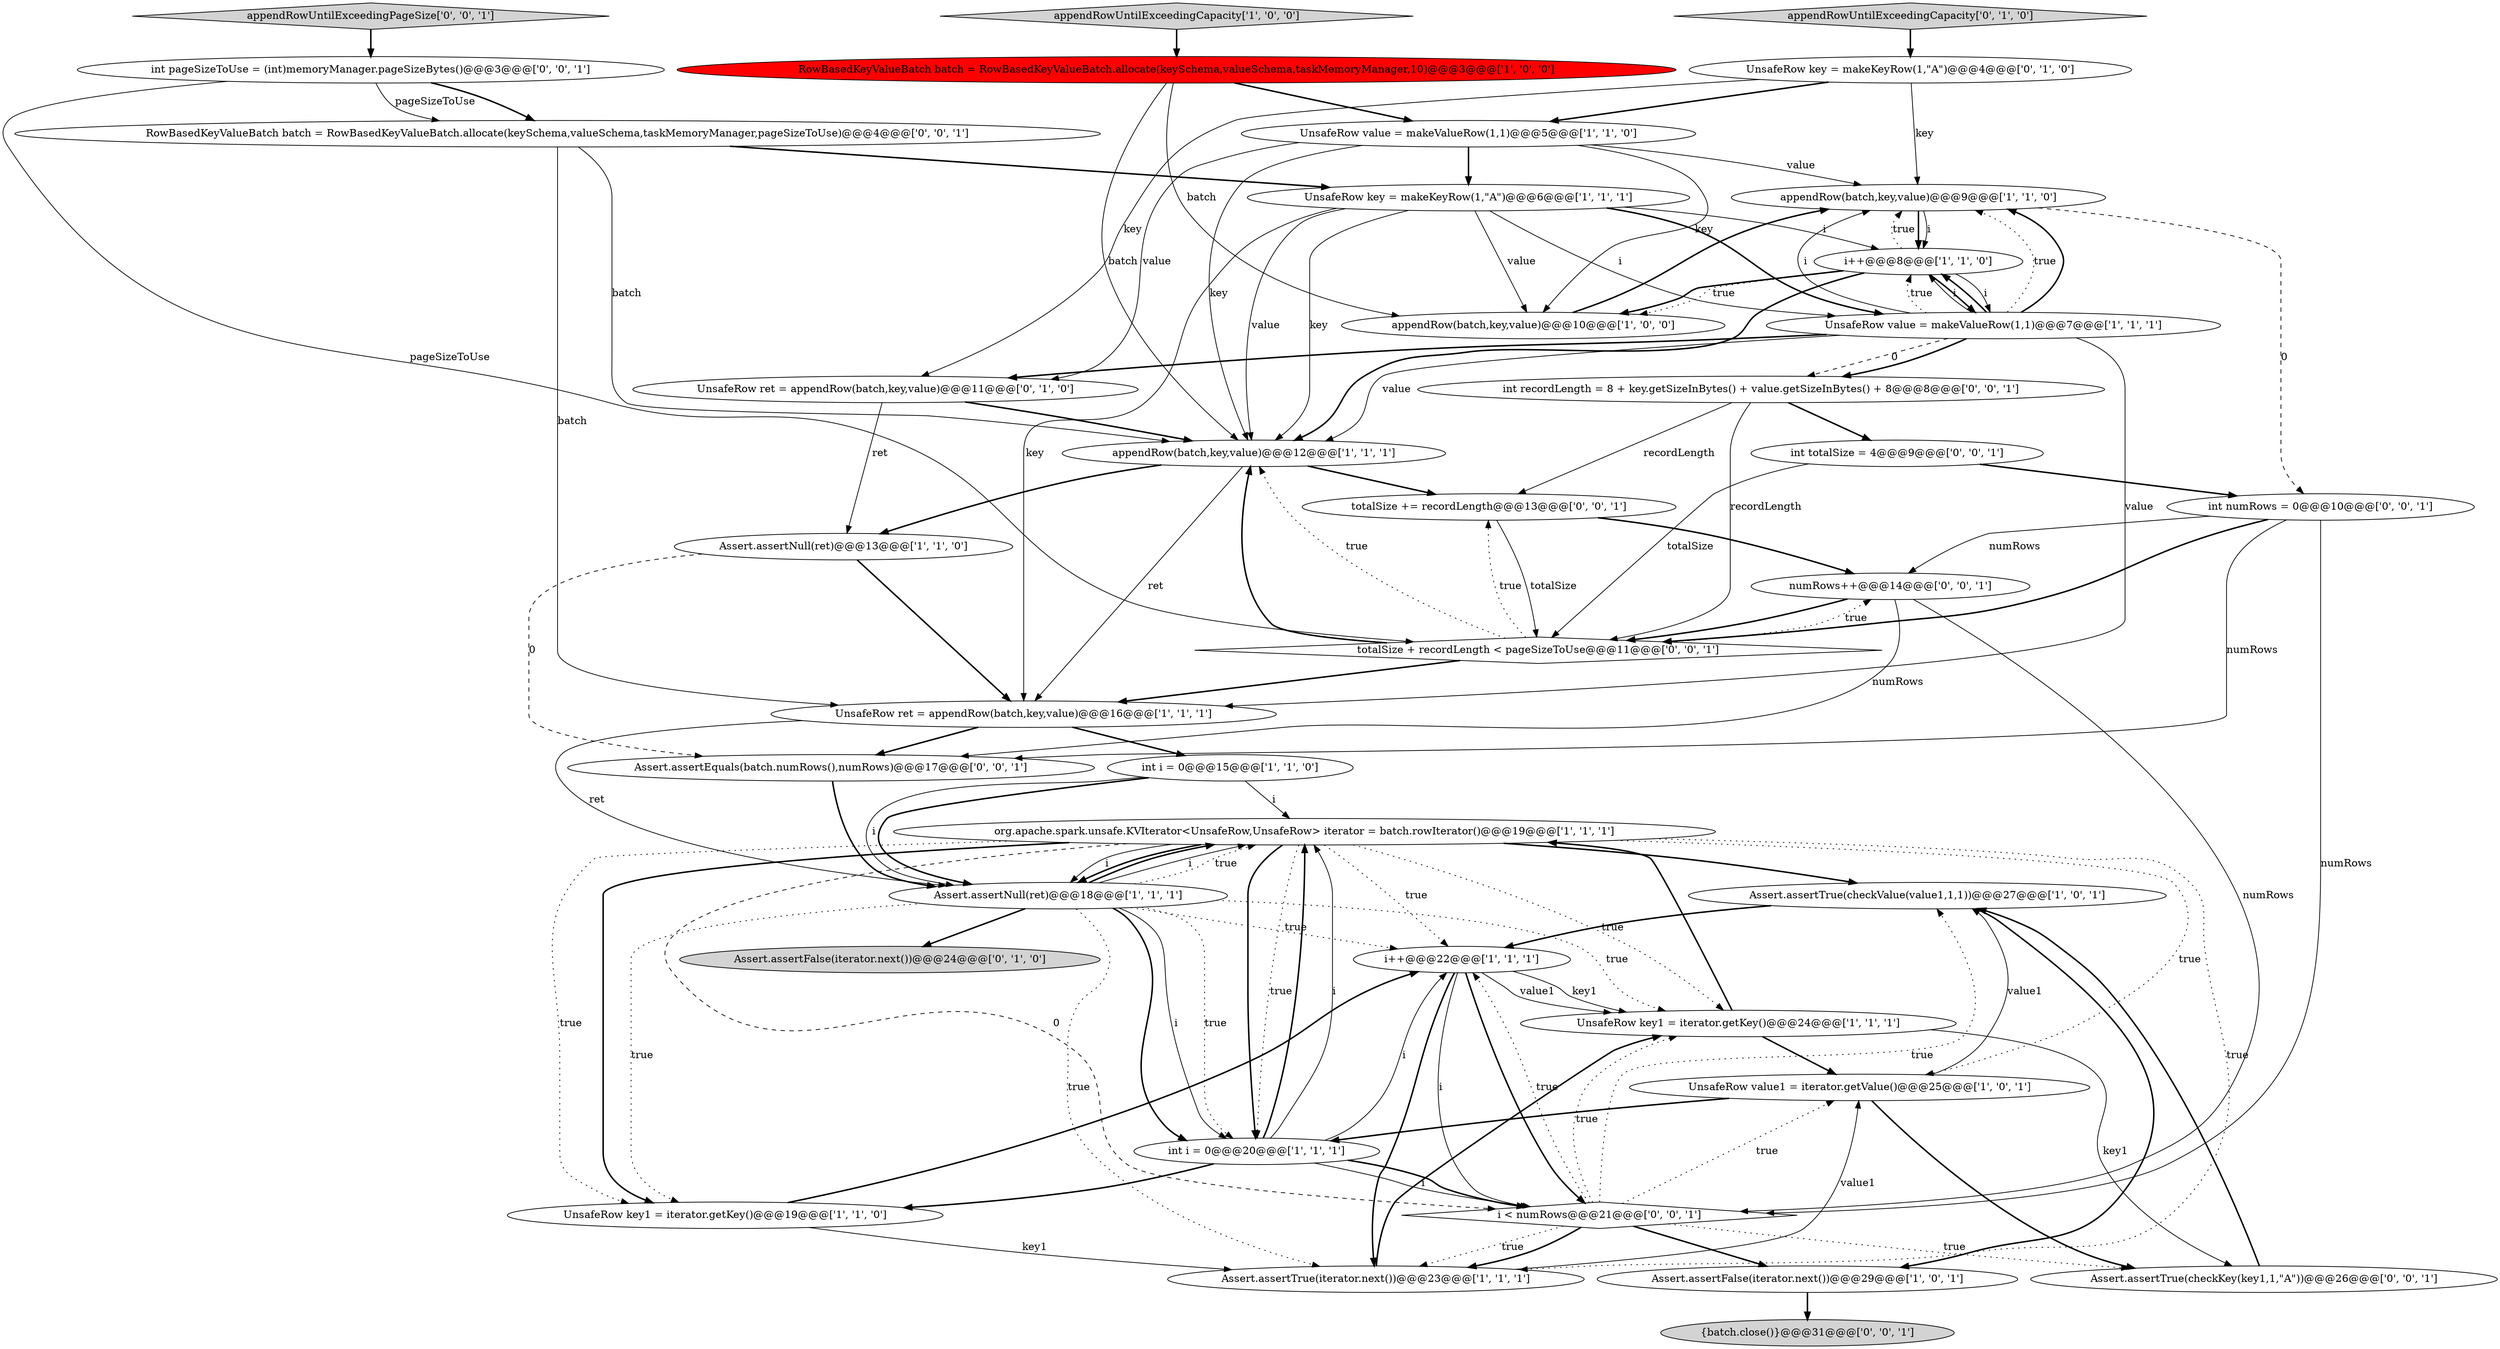 digraph {
15 [style = filled, label = "UnsafeRow value = makeValueRow(1,1)@@@5@@@['1', '1', '0']", fillcolor = white, shape = ellipse image = "AAA0AAABBB1BBB"];
17 [style = filled, label = "Assert.assertTrue(checkValue(value1,1,1))@@@27@@@['1', '0', '1']", fillcolor = white, shape = ellipse image = "AAA0AAABBB1BBB"];
0 [style = filled, label = "appendRow(batch,key,value)@@@9@@@['1', '1', '0']", fillcolor = white, shape = ellipse image = "AAA0AAABBB1BBB"];
30 [style = filled, label = "numRows++@@@14@@@['0', '0', '1']", fillcolor = white, shape = ellipse image = "AAA0AAABBB3BBB"];
20 [style = filled, label = "UnsafeRow key1 = iterator.getKey()@@@24@@@['1', '1', '1']", fillcolor = white, shape = ellipse image = "AAA0AAABBB1BBB"];
11 [style = filled, label = "RowBasedKeyValueBatch batch = RowBasedKeyValueBatch.allocate(keySchema,valueSchema,taskMemoryManager,10)@@@3@@@['1', '0', '0']", fillcolor = red, shape = ellipse image = "AAA1AAABBB1BBB"];
34 [style = filled, label = "int pageSizeToUse = (int)memoryManager.pageSizeBytes()@@@3@@@['0', '0', '1']", fillcolor = white, shape = ellipse image = "AAA0AAABBB3BBB"];
7 [style = filled, label = "UnsafeRow key = makeKeyRow(1,\"A\")@@@6@@@['1', '1', '1']", fillcolor = white, shape = ellipse image = "AAA0AAABBB1BBB"];
8 [style = filled, label = "i++@@@8@@@['1', '1', '0']", fillcolor = white, shape = ellipse image = "AAA0AAABBB1BBB"];
26 [style = filled, label = "totalSize + recordLength < pageSizeToUse@@@11@@@['0', '0', '1']", fillcolor = white, shape = diamond image = "AAA0AAABBB3BBB"];
6 [style = filled, label = "int i = 0@@@15@@@['1', '1', '0']", fillcolor = white, shape = ellipse image = "AAA0AAABBB1BBB"];
19 [style = filled, label = "i++@@@22@@@['1', '1', '1']", fillcolor = white, shape = ellipse image = "AAA0AAABBB1BBB"];
10 [style = filled, label = "UnsafeRow ret = appendRow(batch,key,value)@@@16@@@['1', '1', '1']", fillcolor = white, shape = ellipse image = "AAA0AAABBB1BBB"];
21 [style = filled, label = "appendRow(batch,key,value)@@@12@@@['1', '1', '1']", fillcolor = white, shape = ellipse image = "AAA0AAABBB1BBB"];
31 [style = filled, label = "Assert.assertTrue(checkKey(key1,1,\"A\"))@@@26@@@['0', '0', '1']", fillcolor = white, shape = ellipse image = "AAA0AAABBB3BBB"];
33 [style = filled, label = "int numRows = 0@@@10@@@['0', '0', '1']", fillcolor = white, shape = ellipse image = "AAA0AAABBB3BBB"];
3 [style = filled, label = "UnsafeRow key1 = iterator.getKey()@@@19@@@['1', '1', '0']", fillcolor = white, shape = ellipse image = "AAA0AAABBB1BBB"];
22 [style = filled, label = "UnsafeRow key = makeKeyRow(1,\"A\")@@@4@@@['0', '1', '0']", fillcolor = white, shape = ellipse image = "AAA0AAABBB2BBB"];
1 [style = filled, label = "org.apache.spark.unsafe.KVIterator<UnsafeRow,UnsafeRow> iterator = batch.rowIterator()@@@19@@@['1', '1', '1']", fillcolor = white, shape = ellipse image = "AAA0AAABBB1BBB"];
38 [style = filled, label = "int recordLength = 8 + key.getSizeInBytes() + value.getSizeInBytes() + 8@@@8@@@['0', '0', '1']", fillcolor = white, shape = ellipse image = "AAA0AAABBB3BBB"];
29 [style = filled, label = "Assert.assertEquals(batch.numRows(),numRows)@@@17@@@['0', '0', '1']", fillcolor = white, shape = ellipse image = "AAA0AAABBB3BBB"];
23 [style = filled, label = "UnsafeRow ret = appendRow(batch,key,value)@@@11@@@['0', '1', '0']", fillcolor = white, shape = ellipse image = "AAA0AAABBB2BBB"];
32 [style = filled, label = "RowBasedKeyValueBatch batch = RowBasedKeyValueBatch.allocate(keySchema,valueSchema,taskMemoryManager,pageSizeToUse)@@@4@@@['0', '0', '1']", fillcolor = white, shape = ellipse image = "AAA0AAABBB3BBB"];
16 [style = filled, label = "appendRow(batch,key,value)@@@10@@@['1', '0', '0']", fillcolor = white, shape = ellipse image = "AAA0AAABBB1BBB"];
27 [style = filled, label = "{batch.close()}@@@31@@@['0', '0', '1']", fillcolor = lightgray, shape = ellipse image = "AAA0AAABBB3BBB"];
37 [style = filled, label = "i < numRows@@@21@@@['0', '0', '1']", fillcolor = white, shape = diamond image = "AAA0AAABBB3BBB"];
5 [style = filled, label = "appendRowUntilExceedingCapacity['1', '0', '0']", fillcolor = lightgray, shape = diamond image = "AAA0AAABBB1BBB"];
4 [style = filled, label = "Assert.assertFalse(iterator.next())@@@29@@@['1', '0', '1']", fillcolor = white, shape = ellipse image = "AAA0AAABBB1BBB"];
18 [style = filled, label = "int i = 0@@@20@@@['1', '1', '1']", fillcolor = white, shape = ellipse image = "AAA0AAABBB1BBB"];
35 [style = filled, label = "appendRowUntilExceedingPageSize['0', '0', '1']", fillcolor = lightgray, shape = diamond image = "AAA0AAABBB3BBB"];
2 [style = filled, label = "Assert.assertNull(ret)@@@18@@@['1', '1', '1']", fillcolor = white, shape = ellipse image = "AAA0AAABBB1BBB"];
9 [style = filled, label = "UnsafeRow value1 = iterator.getValue()@@@25@@@['1', '0', '1']", fillcolor = white, shape = ellipse image = "AAA0AAABBB1BBB"];
28 [style = filled, label = "int totalSize = 4@@@9@@@['0', '0', '1']", fillcolor = white, shape = ellipse image = "AAA0AAABBB3BBB"];
12 [style = filled, label = "Assert.assertNull(ret)@@@13@@@['1', '1', '0']", fillcolor = white, shape = ellipse image = "AAA0AAABBB1BBB"];
14 [style = filled, label = "Assert.assertTrue(iterator.next())@@@23@@@['1', '1', '1']", fillcolor = white, shape = ellipse image = "AAA0AAABBB1BBB"];
25 [style = filled, label = "appendRowUntilExceedingCapacity['0', '1', '0']", fillcolor = lightgray, shape = diamond image = "AAA0AAABBB2BBB"];
36 [style = filled, label = "totalSize += recordLength@@@13@@@['0', '0', '1']", fillcolor = white, shape = ellipse image = "AAA0AAABBB3BBB"];
13 [style = filled, label = "UnsafeRow value = makeValueRow(1,1)@@@7@@@['1', '1', '1']", fillcolor = white, shape = ellipse image = "AAA0AAABBB1BBB"];
24 [style = filled, label = "Assert.assertFalse(iterator.next())@@@24@@@['0', '1', '0']", fillcolor = lightgray, shape = ellipse image = "AAA0AAABBB2BBB"];
8->16 [style = bold, label=""];
18->3 [style = bold, label=""];
11->16 [style = solid, label="batch"];
16->0 [style = bold, label=""];
32->21 [style = solid, label="batch"];
22->15 [style = bold, label=""];
25->22 [style = bold, label=""];
20->9 [style = bold, label=""];
26->10 [style = bold, label=""];
19->37 [style = solid, label="i"];
18->37 [style = solid, label="i"];
8->16 [style = dotted, label="true"];
7->10 [style = solid, label="key"];
2->18 [style = dotted, label="true"];
22->23 [style = solid, label="key"];
7->13 [style = solid, label="i"];
1->3 [style = dotted, label="true"];
37->31 [style = dotted, label="true"];
12->10 [style = bold, label=""];
29->2 [style = bold, label=""];
10->2 [style = solid, label="ret"];
21->36 [style = bold, label=""];
3->19 [style = bold, label=""];
26->30 [style = dotted, label="true"];
1->2 [style = solid, label="i"];
0->8 [style = bold, label=""];
7->21 [style = solid, label="value"];
34->32 [style = bold, label=""];
8->0 [style = dotted, label="true"];
20->31 [style = solid, label="key1"];
2->24 [style = bold, label=""];
26->36 [style = dotted, label="true"];
14->20 [style = bold, label=""];
15->16 [style = solid, label="key"];
6->1 [style = solid, label="i"];
2->3 [style = dotted, label="true"];
2->20 [style = dotted, label="true"];
13->0 [style = solid, label="i"];
38->28 [style = bold, label=""];
15->21 [style = solid, label="key"];
36->26 [style = solid, label="totalSize"];
30->26 [style = bold, label=""];
37->19 [style = dotted, label="true"];
2->18 [style = bold, label=""];
32->7 [style = bold, label=""];
13->10 [style = solid, label="value"];
37->9 [style = dotted, label="true"];
32->10 [style = solid, label="batch"];
1->17 [style = bold, label=""];
19->37 [style = bold, label=""];
6->2 [style = bold, label=""];
1->18 [style = dotted, label="true"];
36->30 [style = bold, label=""];
6->2 [style = solid, label="i"];
18->1 [style = bold, label=""];
13->0 [style = dotted, label="true"];
19->20 [style = solid, label="value1"];
0->33 [style = dashed, label="0"];
2->1 [style = solid, label="i"];
0->8 [style = solid, label="i"];
37->20 [style = dotted, label="true"];
5->11 [style = bold, label=""];
37->14 [style = dotted, label="true"];
38->26 [style = solid, label="recordLength"];
35->34 [style = bold, label=""];
2->19 [style = dotted, label="true"];
13->0 [style = bold, label=""];
18->37 [style = bold, label=""];
1->37 [style = dashed, label="0"];
14->9 [style = solid, label="value1"];
2->1 [style = bold, label=""];
9->31 [style = bold, label=""];
1->3 [style = bold, label=""];
13->21 [style = solid, label="value"];
23->12 [style = solid, label="ret"];
13->38 [style = dashed, label="0"];
20->1 [style = bold, label=""];
3->14 [style = solid, label="key1"];
2->18 [style = solid, label="i"];
1->19 [style = dotted, label="true"];
10->6 [style = bold, label=""];
33->26 [style = bold, label=""];
26->21 [style = bold, label=""];
21->12 [style = bold, label=""];
22->0 [style = solid, label="key"];
9->18 [style = bold, label=""];
19->14 [style = bold, label=""];
18->1 [style = solid, label="i"];
13->8 [style = dotted, label="true"];
9->17 [style = solid, label="value1"];
1->9 [style = dotted, label="true"];
18->19 [style = solid, label="i"];
15->0 [style = solid, label="value"];
15->23 [style = solid, label="value"];
2->14 [style = dotted, label="true"];
1->2 [style = bold, label=""];
34->32 [style = solid, label="pageSizeToUse"];
31->17 [style = bold, label=""];
7->8 [style = solid, label="i"];
1->20 [style = dotted, label="true"];
17->4 [style = bold, label=""];
8->13 [style = bold, label=""];
7->13 [style = bold, label=""];
15->7 [style = bold, label=""];
33->29 [style = solid, label="numRows"];
7->16 [style = solid, label="value"];
19->20 [style = solid, label="key1"];
11->21 [style = solid, label="batch"];
1->18 [style = bold, label=""];
1->14 [style = dotted, label="true"];
30->37 [style = solid, label="numRows"];
28->26 [style = solid, label="totalSize"];
17->19 [style = bold, label=""];
37->4 [style = bold, label=""];
11->15 [style = bold, label=""];
34->26 [style = solid, label="pageSizeToUse"];
8->13 [style = solid, label="i"];
37->17 [style = dotted, label="true"];
37->14 [style = bold, label=""];
30->29 [style = solid, label="numRows"];
28->33 [style = bold, label=""];
23->21 [style = bold, label=""];
10->29 [style = bold, label=""];
13->8 [style = solid, label="i"];
38->36 [style = solid, label="recordLength"];
2->1 [style = dotted, label="true"];
26->21 [style = dotted, label="true"];
4->27 [style = bold, label=""];
12->29 [style = dashed, label="0"];
13->23 [style = bold, label=""];
8->21 [style = bold, label=""];
13->38 [style = bold, label=""];
13->8 [style = bold, label=""];
7->21 [style = solid, label="key"];
21->10 [style = solid, label="ret"];
33->37 [style = solid, label="numRows"];
33->30 [style = solid, label="numRows"];
}

